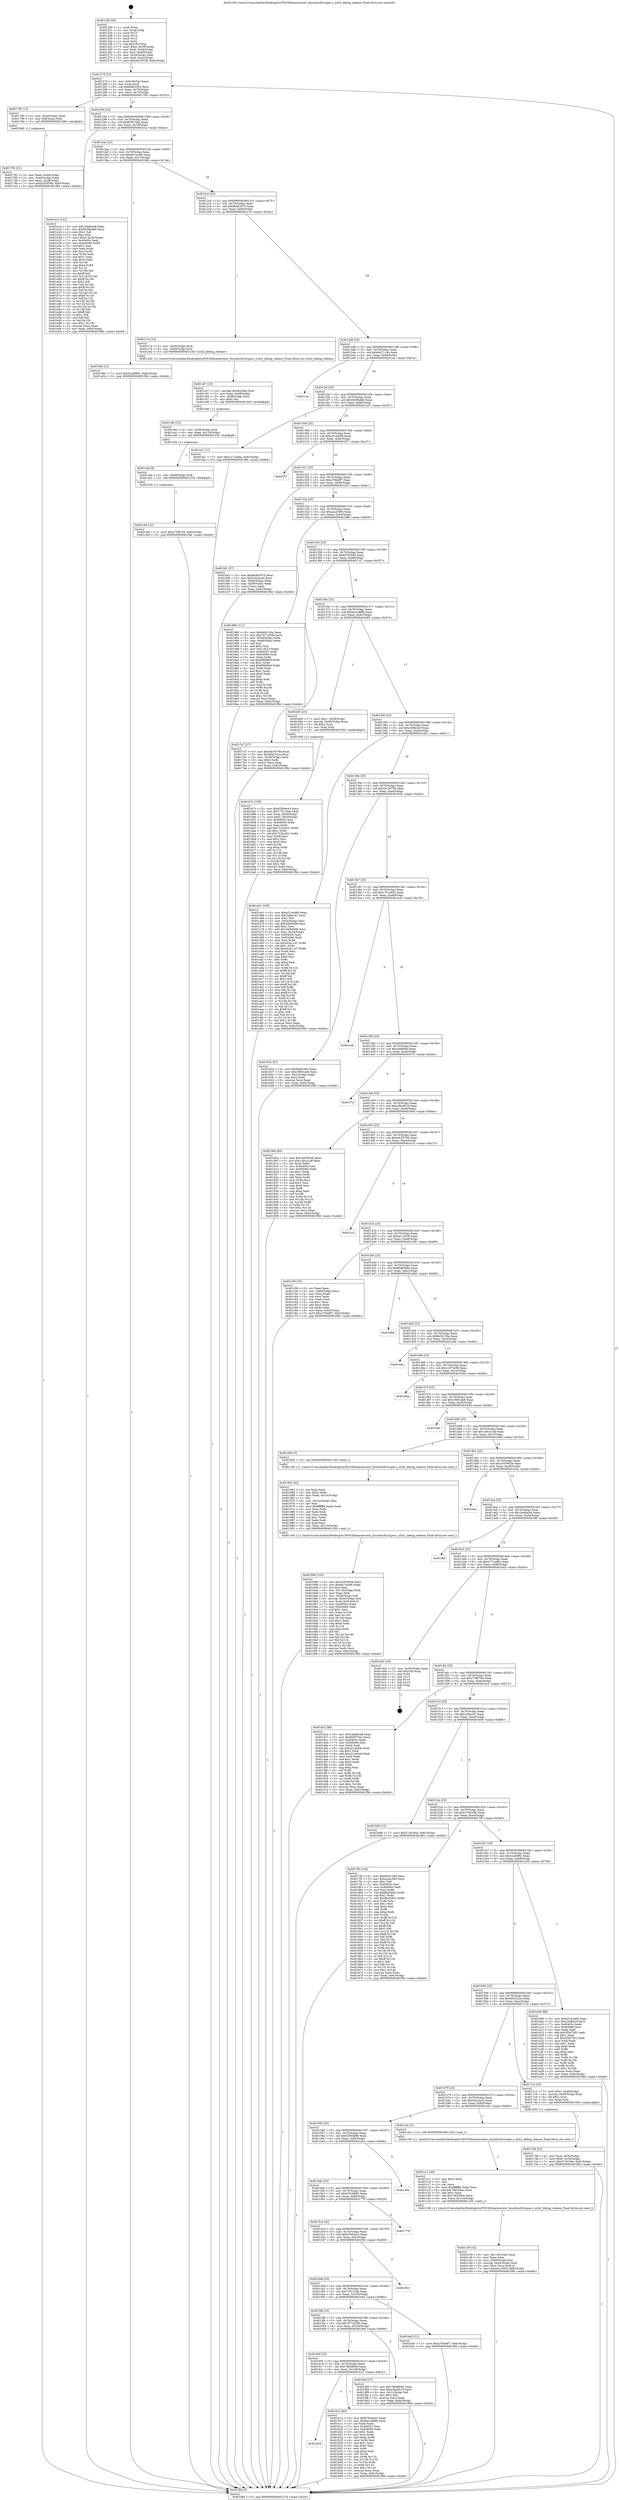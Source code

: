 digraph "0x401250" {
  label = "0x401250 (/mnt/c/Users/mathe/Desktop/tcc/POCII/binaries/extr_linuxfsocfs2super.c_ocfs2_debug_release_Final-ollvm.out::main(0))"
  labelloc = "t"
  node[shape=record]

  Entry [label="",width=0.3,height=0.3,shape=circle,fillcolor=black,style=filled]
  "0x40127d" [label="{
     0x40127d [23]\l
     | [instrs]\l
     &nbsp;&nbsp;0x40127d \<+3\>: mov -0x6c(%rbp),%eax\l
     &nbsp;&nbsp;0x401280 \<+2\>: mov %eax,%ecx\l
     &nbsp;&nbsp;0x401282 \<+6\>: sub $0x80e01f63,%ecx\l
     &nbsp;&nbsp;0x401288 \<+3\>: mov %eax,-0x70(%rbp)\l
     &nbsp;&nbsp;0x40128b \<+3\>: mov %ecx,-0x74(%rbp)\l
     &nbsp;&nbsp;0x40128e \<+6\>: je 0000000000401785 \<main+0x535\>\l
  }"]
  "0x401785" [label="{
     0x401785 [13]\l
     | [instrs]\l
     &nbsp;&nbsp;0x401785 \<+4\>: mov -0x40(%rbp),%rax\l
     &nbsp;&nbsp;0x401789 \<+4\>: mov 0x8(%rax),%rdi\l
     &nbsp;&nbsp;0x40178d \<+5\>: call 0000000000401060 \<atoi@plt\>\l
     | [calls]\l
     &nbsp;&nbsp;0x401060 \{1\} (unknown)\l
  }"]
  "0x401294" [label="{
     0x401294 [22]\l
     | [instrs]\l
     &nbsp;&nbsp;0x401294 \<+5\>: jmp 0000000000401299 \<main+0x49\>\l
     &nbsp;&nbsp;0x401299 \<+3\>: mov -0x70(%rbp),%eax\l
     &nbsp;&nbsp;0x40129c \<+5\>: sub $0x85f570a2,%eax\l
     &nbsp;&nbsp;0x4012a1 \<+3\>: mov %eax,-0x78(%rbp)\l
     &nbsp;&nbsp;0x4012a4 \<+6\>: je 0000000000401e1a \<main+0xbca\>\l
  }"]
  Exit [label="",width=0.3,height=0.3,shape=circle,fillcolor=black,style=filled,peripheries=2]
  "0x401e1a" [label="{
     0x401e1a [141]\l
     | [instrs]\l
     &nbsp;&nbsp;0x401e1a \<+5\>: mov $0x1bb0bcb8,%eax\l
     &nbsp;&nbsp;0x401e1f \<+5\>: mov $0x9438bddb,%ecx\l
     &nbsp;&nbsp;0x401e24 \<+2\>: mov $0x1,%dl\l
     &nbsp;&nbsp;0x401e26 \<+2\>: xor %esi,%esi\l
     &nbsp;&nbsp;0x401e28 \<+7\>: movl $0x0,-0x30(%rbp)\l
     &nbsp;&nbsp;0x401e2f \<+7\>: mov 0x40405c,%edi\l
     &nbsp;&nbsp;0x401e36 \<+8\>: mov 0x404060,%r8d\l
     &nbsp;&nbsp;0x401e3e \<+3\>: sub $0x1,%esi\l
     &nbsp;&nbsp;0x401e41 \<+3\>: mov %edi,%r9d\l
     &nbsp;&nbsp;0x401e44 \<+3\>: add %esi,%r9d\l
     &nbsp;&nbsp;0x401e47 \<+4\>: imul %r9d,%edi\l
     &nbsp;&nbsp;0x401e4b \<+3\>: and $0x1,%edi\l
     &nbsp;&nbsp;0x401e4e \<+3\>: cmp $0x0,%edi\l
     &nbsp;&nbsp;0x401e51 \<+4\>: sete %r10b\l
     &nbsp;&nbsp;0x401e55 \<+4\>: cmp $0xa,%r8d\l
     &nbsp;&nbsp;0x401e59 \<+4\>: setl %r11b\l
     &nbsp;&nbsp;0x401e5d \<+3\>: mov %r10b,%bl\l
     &nbsp;&nbsp;0x401e60 \<+3\>: xor $0xff,%bl\l
     &nbsp;&nbsp;0x401e63 \<+3\>: mov %r11b,%r14b\l
     &nbsp;&nbsp;0x401e66 \<+4\>: xor $0xff,%r14b\l
     &nbsp;&nbsp;0x401e6a \<+3\>: xor $0x1,%dl\l
     &nbsp;&nbsp;0x401e6d \<+3\>: mov %bl,%r15b\l
     &nbsp;&nbsp;0x401e70 \<+4\>: and $0xff,%r15b\l
     &nbsp;&nbsp;0x401e74 \<+3\>: and %dl,%r10b\l
     &nbsp;&nbsp;0x401e77 \<+3\>: mov %r14b,%r12b\l
     &nbsp;&nbsp;0x401e7a \<+4\>: and $0xff,%r12b\l
     &nbsp;&nbsp;0x401e7e \<+3\>: and %dl,%r11b\l
     &nbsp;&nbsp;0x401e81 \<+3\>: or %r10b,%r15b\l
     &nbsp;&nbsp;0x401e84 \<+3\>: or %r11b,%r12b\l
     &nbsp;&nbsp;0x401e87 \<+3\>: xor %r12b,%r15b\l
     &nbsp;&nbsp;0x401e8a \<+3\>: or %r14b,%bl\l
     &nbsp;&nbsp;0x401e8d \<+3\>: xor $0xff,%bl\l
     &nbsp;&nbsp;0x401e90 \<+3\>: or $0x1,%dl\l
     &nbsp;&nbsp;0x401e93 \<+2\>: and %dl,%bl\l
     &nbsp;&nbsp;0x401e95 \<+3\>: or %bl,%r15b\l
     &nbsp;&nbsp;0x401e98 \<+4\>: test $0x1,%r15b\l
     &nbsp;&nbsp;0x401e9c \<+3\>: cmovne %ecx,%eax\l
     &nbsp;&nbsp;0x401e9f \<+3\>: mov %eax,-0x6c(%rbp)\l
     &nbsp;&nbsp;0x401ea2 \<+5\>: jmp 0000000000401f9d \<main+0xd4d\>\l
  }"]
  "0x4012aa" [label="{
     0x4012aa [22]\l
     | [instrs]\l
     &nbsp;&nbsp;0x4012aa \<+5\>: jmp 00000000004012af \<main+0x5f\>\l
     &nbsp;&nbsp;0x4012af \<+3\>: mov -0x70(%rbp),%eax\l
     &nbsp;&nbsp;0x4012b2 \<+5\>: sub $0x8a7cec9b,%eax\l
     &nbsp;&nbsp;0x4012b7 \<+3\>: mov %eax,-0x7c(%rbp)\l
     &nbsp;&nbsp;0x4012ba \<+6\>: je 00000000004019fd \<main+0x7ad\>\l
  }"]
  "0x401cb6" [label="{
     0x401cb6 [12]\l
     | [instrs]\l
     &nbsp;&nbsp;0x401cb6 \<+7\>: movl $0x275f97b4,-0x6c(%rbp)\l
     &nbsp;&nbsp;0x401cbd \<+5\>: jmp 0000000000401f9d \<main+0xd4d\>\l
  }"]
  "0x4019fd" [label="{
     0x4019fd [12]\l
     | [instrs]\l
     &nbsp;&nbsp;0x4019fd \<+7\>: movl $0x41afd982,-0x6c(%rbp)\l
     &nbsp;&nbsp;0x401a04 \<+5\>: jmp 0000000000401f9d \<main+0xd4d\>\l
  }"]
  "0x4012c0" [label="{
     0x4012c0 [22]\l
     | [instrs]\l
     &nbsp;&nbsp;0x4012c0 \<+5\>: jmp 00000000004012c5 \<main+0x75\>\l
     &nbsp;&nbsp;0x4012c5 \<+3\>: mov -0x70(%rbp),%eax\l
     &nbsp;&nbsp;0x4012c8 \<+5\>: sub $0x8b463470,%eax\l
     &nbsp;&nbsp;0x4012cd \<+3\>: mov %eax,-0x80(%rbp)\l
     &nbsp;&nbsp;0x4012d0 \<+6\>: je 0000000000401c7a \<main+0xa2a\>\l
  }"]
  "0x401cad" [label="{
     0x401cad [9]\l
     | [instrs]\l
     &nbsp;&nbsp;0x401cad \<+4\>: mov -0x60(%rbp),%rdi\l
     &nbsp;&nbsp;0x401cb1 \<+5\>: call 0000000000401030 \<free@plt\>\l
     | [calls]\l
     &nbsp;&nbsp;0x401030 \{1\} (unknown)\l
  }"]
  "0x401c7a" [label="{
     0x401c7a [13]\l
     | [instrs]\l
     &nbsp;&nbsp;0x401c7a \<+4\>: mov -0x50(%rbp),%rdi\l
     &nbsp;&nbsp;0x401c7e \<+4\>: mov -0x60(%rbp),%rsi\l
     &nbsp;&nbsp;0x401c82 \<+5\>: call 0000000000401240 \<ocfs2_debug_release\>\l
     | [calls]\l
     &nbsp;&nbsp;0x401240 \{1\} (/mnt/c/Users/mathe/Desktop/tcc/POCII/binaries/extr_linuxfsocfs2super.c_ocfs2_debug_release_Final-ollvm.out::ocfs2_debug_release)\l
  }"]
  "0x4012d6" [label="{
     0x4012d6 [25]\l
     | [instrs]\l
     &nbsp;&nbsp;0x4012d6 \<+5\>: jmp 00000000004012db \<main+0x8b\>\l
     &nbsp;&nbsp;0x4012db \<+3\>: mov -0x70(%rbp),%eax\l
     &nbsp;&nbsp;0x4012de \<+5\>: sub $0x8cb711eb,%eax\l
     &nbsp;&nbsp;0x4012e3 \<+6\>: mov %eax,-0x84(%rbp)\l
     &nbsp;&nbsp;0x4012e9 \<+6\>: je 0000000000401cce \<main+0xa7e\>\l
  }"]
  "0x401c9e" [label="{
     0x401c9e [15]\l
     | [instrs]\l
     &nbsp;&nbsp;0x401c9e \<+4\>: mov -0x50(%rbp),%rdi\l
     &nbsp;&nbsp;0x401ca2 \<+6\>: mov %eax,-0x118(%rbp)\l
     &nbsp;&nbsp;0x401ca8 \<+5\>: call 0000000000401030 \<free@plt\>\l
     | [calls]\l
     &nbsp;&nbsp;0x401030 \{1\} (unknown)\l
  }"]
  "0x401cce" [label="{
     0x401cce\l
  }", style=dashed]
  "0x4012ef" [label="{
     0x4012ef [25]\l
     | [instrs]\l
     &nbsp;&nbsp;0x4012ef \<+5\>: jmp 00000000004012f4 \<main+0xa4\>\l
     &nbsp;&nbsp;0x4012f4 \<+3\>: mov -0x70(%rbp),%eax\l
     &nbsp;&nbsp;0x4012f7 \<+5\>: sub $0x9438bddb,%eax\l
     &nbsp;&nbsp;0x4012fc \<+6\>: mov %eax,-0x88(%rbp)\l
     &nbsp;&nbsp;0x401302 \<+6\>: je 0000000000401ea7 \<main+0xc57\>\l
  }"]
  "0x401c87" [label="{
     0x401c87 [23]\l
     | [instrs]\l
     &nbsp;&nbsp;0x401c87 \<+10\>: movabs $0x4020b6,%rdi\l
     &nbsp;&nbsp;0x401c91 \<+3\>: mov %eax,-0x68(%rbp)\l
     &nbsp;&nbsp;0x401c94 \<+3\>: mov -0x68(%rbp),%esi\l
     &nbsp;&nbsp;0x401c97 \<+2\>: mov $0x0,%al\l
     &nbsp;&nbsp;0x401c99 \<+5\>: call 0000000000401040 \<printf@plt\>\l
     | [calls]\l
     &nbsp;&nbsp;0x401040 \{1\} (unknown)\l
  }"]
  "0x401ea7" [label="{
     0x401ea7 [12]\l
     | [instrs]\l
     &nbsp;&nbsp;0x401ea7 \<+7\>: movl $0x2171ad9a,-0x6c(%rbp)\l
     &nbsp;&nbsp;0x401eae \<+5\>: jmp 0000000000401f9d \<main+0xd4d\>\l
  }"]
  "0x401308" [label="{
     0x401308 [25]\l
     | [instrs]\l
     &nbsp;&nbsp;0x401308 \<+5\>: jmp 000000000040130d \<main+0xbd\>\l
     &nbsp;&nbsp;0x40130d \<+3\>: mov -0x70(%rbp),%eax\l
     &nbsp;&nbsp;0x401310 \<+5\>: sub $0xa514cb68,%eax\l
     &nbsp;&nbsp;0x401315 \<+6\>: mov %eax,-0x8c(%rbp)\l
     &nbsp;&nbsp;0x40131b \<+6\>: je 0000000000401f37 \<main+0xce7\>\l
  }"]
  "0x401c39" [label="{
     0x401c39 [32]\l
     | [instrs]\l
     &nbsp;&nbsp;0x401c39 \<+6\>: mov -0x114(%rbp),%ecx\l
     &nbsp;&nbsp;0x401c3f \<+3\>: imul %eax,%ecx\l
     &nbsp;&nbsp;0x401c42 \<+4\>: mov -0x60(%rbp),%rsi\l
     &nbsp;&nbsp;0x401c46 \<+4\>: movslq -0x64(%rbp),%rdi\l
     &nbsp;&nbsp;0x401c4a \<+3\>: mov %ecx,(%rsi,%rdi,4)\l
     &nbsp;&nbsp;0x401c4d \<+7\>: movl $0xee1c593f,-0x6c(%rbp)\l
     &nbsp;&nbsp;0x401c54 \<+5\>: jmp 0000000000401f9d \<main+0xd4d\>\l
  }"]
  "0x401f37" [label="{
     0x401f37\l
  }", style=dashed]
  "0x401321" [label="{
     0x401321 [25]\l
     | [instrs]\l
     &nbsp;&nbsp;0x401321 \<+5\>: jmp 0000000000401326 \<main+0xd6\>\l
     &nbsp;&nbsp;0x401326 \<+3\>: mov -0x70(%rbp),%eax\l
     &nbsp;&nbsp;0x401329 \<+5\>: sub $0xa700e8f7,%eax\l
     &nbsp;&nbsp;0x40132e \<+6\>: mov %eax,-0x90(%rbp)\l
     &nbsp;&nbsp;0x401334 \<+6\>: je 0000000000401bf1 \<main+0x9a1\>\l
  }"]
  "0x401c11" [label="{
     0x401c11 [40]\l
     | [instrs]\l
     &nbsp;&nbsp;0x401c11 \<+5\>: mov $0x2,%ecx\l
     &nbsp;&nbsp;0x401c16 \<+1\>: cltd\l
     &nbsp;&nbsp;0x401c17 \<+2\>: idiv %ecx\l
     &nbsp;&nbsp;0x401c19 \<+6\>: imul $0xfffffffe,%edx,%ecx\l
     &nbsp;&nbsp;0x401c1f \<+6\>: add $0x7d6259ac,%ecx\l
     &nbsp;&nbsp;0x401c25 \<+3\>: add $0x1,%ecx\l
     &nbsp;&nbsp;0x401c28 \<+6\>: sub $0x7d6259ac,%ecx\l
     &nbsp;&nbsp;0x401c2e \<+6\>: mov %ecx,-0x114(%rbp)\l
     &nbsp;&nbsp;0x401c34 \<+5\>: call 0000000000401160 \<next_i\>\l
     | [calls]\l
     &nbsp;&nbsp;0x401160 \{1\} (/mnt/c/Users/mathe/Desktop/tcc/POCII/binaries/extr_linuxfsocfs2super.c_ocfs2_debug_release_Final-ollvm.out::next_i)\l
  }"]
  "0x401bf1" [label="{
     0x401bf1 [27]\l
     | [instrs]\l
     &nbsp;&nbsp;0x401bf1 \<+5\>: mov $0x8b463470,%eax\l
     &nbsp;&nbsp;0x401bf6 \<+5\>: mov $0x52e2acc0,%ecx\l
     &nbsp;&nbsp;0x401bfb \<+3\>: mov -0x64(%rbp),%edx\l
     &nbsp;&nbsp;0x401bfe \<+3\>: cmp -0x58(%rbp),%edx\l
     &nbsp;&nbsp;0x401c01 \<+3\>: cmovl %ecx,%eax\l
     &nbsp;&nbsp;0x401c04 \<+3\>: mov %eax,-0x6c(%rbp)\l
     &nbsp;&nbsp;0x401c07 \<+5\>: jmp 0000000000401f9d \<main+0xd4d\>\l
  }"]
  "0x40133a" [label="{
     0x40133a [25]\l
     | [instrs]\l
     &nbsp;&nbsp;0x40133a \<+5\>: jmp 000000000040133f \<main+0xef\>\l
     &nbsp;&nbsp;0x40133f \<+3\>: mov -0x70(%rbp),%eax\l
     &nbsp;&nbsp;0x401342 \<+5\>: sub $0xaca2c560,%eax\l
     &nbsp;&nbsp;0x401347 \<+6\>: mov %eax,-0x94(%rbp)\l
     &nbsp;&nbsp;0x40134d \<+6\>: je 0000000000401880 \<main+0x630\>\l
  }"]
  "0x401b7c" [label="{
     0x401b7c [105]\l
     | [instrs]\l
     &nbsp;&nbsp;0x401b7c \<+5\>: mov $0x6760ee43,%ecx\l
     &nbsp;&nbsp;0x401b81 \<+5\>: mov $0x77f115eb,%edx\l
     &nbsp;&nbsp;0x401b86 \<+4\>: mov %rax,-0x60(%rbp)\l
     &nbsp;&nbsp;0x401b8a \<+7\>: movl $0x0,-0x64(%rbp)\l
     &nbsp;&nbsp;0x401b91 \<+7\>: mov 0x40405c,%esi\l
     &nbsp;&nbsp;0x401b98 \<+8\>: mov 0x404060,%r8d\l
     &nbsp;&nbsp;0x401ba0 \<+3\>: mov %esi,%r9d\l
     &nbsp;&nbsp;0x401ba3 \<+7\>: add $0x722bcb31,%r9d\l
     &nbsp;&nbsp;0x401baa \<+4\>: sub $0x1,%r9d\l
     &nbsp;&nbsp;0x401bae \<+7\>: sub $0x722bcb31,%r9d\l
     &nbsp;&nbsp;0x401bb5 \<+4\>: imul %r9d,%esi\l
     &nbsp;&nbsp;0x401bb9 \<+3\>: and $0x1,%esi\l
     &nbsp;&nbsp;0x401bbc \<+3\>: cmp $0x0,%esi\l
     &nbsp;&nbsp;0x401bbf \<+4\>: sete %r10b\l
     &nbsp;&nbsp;0x401bc3 \<+4\>: cmp $0xa,%r8d\l
     &nbsp;&nbsp;0x401bc7 \<+4\>: setl %r11b\l
     &nbsp;&nbsp;0x401bcb \<+3\>: mov %r10b,%bl\l
     &nbsp;&nbsp;0x401bce \<+3\>: and %r11b,%bl\l
     &nbsp;&nbsp;0x401bd1 \<+3\>: xor %r11b,%r10b\l
     &nbsp;&nbsp;0x401bd4 \<+3\>: or %r10b,%bl\l
     &nbsp;&nbsp;0x401bd7 \<+3\>: test $0x1,%bl\l
     &nbsp;&nbsp;0x401bda \<+3\>: cmovne %edx,%ecx\l
     &nbsp;&nbsp;0x401bdd \<+3\>: mov %ecx,-0x6c(%rbp)\l
     &nbsp;&nbsp;0x401be0 \<+5\>: jmp 0000000000401f9d \<main+0xd4d\>\l
  }"]
  "0x401880" [label="{
     0x401880 [111]\l
     | [instrs]\l
     &nbsp;&nbsp;0x401880 \<+5\>: mov $0xfe04130a,%eax\l
     &nbsp;&nbsp;0x401885 \<+5\>: mov $0x7971d299,%ecx\l
     &nbsp;&nbsp;0x40188a \<+3\>: mov -0x54(%rbp),%edx\l
     &nbsp;&nbsp;0x40188d \<+3\>: cmp -0x48(%rbp),%edx\l
     &nbsp;&nbsp;0x401890 \<+4\>: setl %sil\l
     &nbsp;&nbsp;0x401894 \<+4\>: and $0x1,%sil\l
     &nbsp;&nbsp;0x401898 \<+4\>: mov %sil,-0x21(%rbp)\l
     &nbsp;&nbsp;0x40189c \<+7\>: mov 0x40405c,%edx\l
     &nbsp;&nbsp;0x4018a3 \<+7\>: mov 0x404060,%edi\l
     &nbsp;&nbsp;0x4018aa \<+3\>: mov %edx,%r8d\l
     &nbsp;&nbsp;0x4018ad \<+7\>: sub $0x69686fcf,%r8d\l
     &nbsp;&nbsp;0x4018b4 \<+4\>: sub $0x1,%r8d\l
     &nbsp;&nbsp;0x4018b8 \<+7\>: add $0x69686fcf,%r8d\l
     &nbsp;&nbsp;0x4018bf \<+4\>: imul %r8d,%edx\l
     &nbsp;&nbsp;0x4018c3 \<+3\>: and $0x1,%edx\l
     &nbsp;&nbsp;0x4018c6 \<+3\>: cmp $0x0,%edx\l
     &nbsp;&nbsp;0x4018c9 \<+4\>: sete %sil\l
     &nbsp;&nbsp;0x4018cd \<+3\>: cmp $0xa,%edi\l
     &nbsp;&nbsp;0x4018d0 \<+4\>: setl %r9b\l
     &nbsp;&nbsp;0x4018d4 \<+3\>: mov %sil,%r10b\l
     &nbsp;&nbsp;0x4018d7 \<+3\>: and %r9b,%r10b\l
     &nbsp;&nbsp;0x4018da \<+3\>: xor %r9b,%sil\l
     &nbsp;&nbsp;0x4018dd \<+3\>: or %sil,%r10b\l
     &nbsp;&nbsp;0x4018e0 \<+4\>: test $0x1,%r10b\l
     &nbsp;&nbsp;0x4018e4 \<+3\>: cmovne %ecx,%eax\l
     &nbsp;&nbsp;0x4018e7 \<+3\>: mov %eax,-0x6c(%rbp)\l
     &nbsp;&nbsp;0x4018ea \<+5\>: jmp 0000000000401f9d \<main+0xd4d\>\l
  }"]
  "0x401353" [label="{
     0x401353 [25]\l
     | [instrs]\l
     &nbsp;&nbsp;0x401353 \<+5\>: jmp 0000000000401358 \<main+0x108\>\l
     &nbsp;&nbsp;0x401358 \<+3\>: mov -0x70(%rbp),%eax\l
     &nbsp;&nbsp;0x40135b \<+5\>: sub $0xb355f346,%eax\l
     &nbsp;&nbsp;0x401360 \<+6\>: mov %eax,-0x98(%rbp)\l
     &nbsp;&nbsp;0x401366 \<+6\>: je 00000000004017a7 \<main+0x557\>\l
  }"]
  "0x401628" [label="{
     0x401628\l
  }", style=dashed]
  "0x4017a7" [label="{
     0x4017a7 [27]\l
     | [instrs]\l
     &nbsp;&nbsp;0x4017a7 \<+5\>: mov $0xedc5579d,%eax\l
     &nbsp;&nbsp;0x4017ac \<+5\>: mov $0x4f34322a,%ecx\l
     &nbsp;&nbsp;0x4017b1 \<+3\>: mov -0x28(%rbp),%edx\l
     &nbsp;&nbsp;0x4017b4 \<+3\>: cmp $0x0,%edx\l
     &nbsp;&nbsp;0x4017b7 \<+3\>: cmove %ecx,%eax\l
     &nbsp;&nbsp;0x4017ba \<+3\>: mov %eax,-0x6c(%rbp)\l
     &nbsp;&nbsp;0x4017bd \<+5\>: jmp 0000000000401f9d \<main+0xd4d\>\l
  }"]
  "0x40136c" [label="{
     0x40136c [25]\l
     | [instrs]\l
     &nbsp;&nbsp;0x40136c \<+5\>: jmp 0000000000401371 \<main+0x121\>\l
     &nbsp;&nbsp;0x401371 \<+3\>: mov -0x70(%rbp),%eax\l
     &nbsp;&nbsp;0x401374 \<+5\>: sub $0xba2cd88b,%eax\l
     &nbsp;&nbsp;0x401379 \<+6\>: mov %eax,-0x9c(%rbp)\l
     &nbsp;&nbsp;0x40137f \<+6\>: je 0000000000401b65 \<main+0x915\>\l
  }"]
  "0x401b12" [label="{
     0x401b12 [83]\l
     | [instrs]\l
     &nbsp;&nbsp;0x401b12 \<+5\>: mov $0x6760ee43,%eax\l
     &nbsp;&nbsp;0x401b17 \<+5\>: mov $0xba2cd88b,%ecx\l
     &nbsp;&nbsp;0x401b1c \<+2\>: xor %edx,%edx\l
     &nbsp;&nbsp;0x401b1e \<+7\>: mov 0x40405c,%esi\l
     &nbsp;&nbsp;0x401b25 \<+7\>: mov 0x404060,%edi\l
     &nbsp;&nbsp;0x401b2c \<+3\>: sub $0x1,%edx\l
     &nbsp;&nbsp;0x401b2f \<+3\>: mov %esi,%r8d\l
     &nbsp;&nbsp;0x401b32 \<+3\>: add %edx,%r8d\l
     &nbsp;&nbsp;0x401b35 \<+4\>: imul %r8d,%esi\l
     &nbsp;&nbsp;0x401b39 \<+3\>: and $0x1,%esi\l
     &nbsp;&nbsp;0x401b3c \<+3\>: cmp $0x0,%esi\l
     &nbsp;&nbsp;0x401b3f \<+4\>: sete %r9b\l
     &nbsp;&nbsp;0x401b43 \<+3\>: cmp $0xa,%edi\l
     &nbsp;&nbsp;0x401b46 \<+4\>: setl %r10b\l
     &nbsp;&nbsp;0x401b4a \<+3\>: mov %r9b,%r11b\l
     &nbsp;&nbsp;0x401b4d \<+3\>: and %r10b,%r11b\l
     &nbsp;&nbsp;0x401b50 \<+3\>: xor %r10b,%r9b\l
     &nbsp;&nbsp;0x401b53 \<+3\>: or %r9b,%r11b\l
     &nbsp;&nbsp;0x401b56 \<+4\>: test $0x1,%r11b\l
     &nbsp;&nbsp;0x401b5a \<+3\>: cmovne %ecx,%eax\l
     &nbsp;&nbsp;0x401b5d \<+3\>: mov %eax,-0x6c(%rbp)\l
     &nbsp;&nbsp;0x401b60 \<+5\>: jmp 0000000000401f9d \<main+0xd4d\>\l
  }"]
  "0x401b65" [label="{
     0x401b65 [23]\l
     | [instrs]\l
     &nbsp;&nbsp;0x401b65 \<+7\>: movl $0x1,-0x58(%rbp)\l
     &nbsp;&nbsp;0x401b6c \<+4\>: movslq -0x58(%rbp),%rax\l
     &nbsp;&nbsp;0x401b70 \<+4\>: shl $0x2,%rax\l
     &nbsp;&nbsp;0x401b74 \<+3\>: mov %rax,%rdi\l
     &nbsp;&nbsp;0x401b77 \<+5\>: call 0000000000401050 \<malloc@plt\>\l
     | [calls]\l
     &nbsp;&nbsp;0x401050 \{1\} (unknown)\l
  }"]
  "0x401385" [label="{
     0x401385 [25]\l
     | [instrs]\l
     &nbsp;&nbsp;0x401385 \<+5\>: jmp 000000000040138a \<main+0x13a\>\l
     &nbsp;&nbsp;0x40138a \<+3\>: mov -0x70(%rbp),%eax\l
     &nbsp;&nbsp;0x40138d \<+5\>: sub $0xc308e41f,%eax\l
     &nbsp;&nbsp;0x401392 \<+6\>: mov %eax,-0xa0(%rbp)\l
     &nbsp;&nbsp;0x401398 \<+6\>: je 0000000000401a61 \<main+0x811\>\l
  }"]
  "0x401996" [label="{
     0x401996 [103]\l
     | [instrs]\l
     &nbsp;&nbsp;0x401996 \<+5\>: mov $0x1b55902b,%ecx\l
     &nbsp;&nbsp;0x40199b \<+5\>: mov $0x8a7cec9b,%edx\l
     &nbsp;&nbsp;0x4019a0 \<+2\>: xor %esi,%esi\l
     &nbsp;&nbsp;0x4019a2 \<+6\>: mov -0x110(%rbp),%edi\l
     &nbsp;&nbsp;0x4019a8 \<+3\>: imul %eax,%edi\l
     &nbsp;&nbsp;0x4019ab \<+4\>: mov -0x50(%rbp),%r8\l
     &nbsp;&nbsp;0x4019af \<+4\>: movslq -0x54(%rbp),%r9\l
     &nbsp;&nbsp;0x4019b3 \<+4\>: mov %edi,(%r8,%r9,4)\l
     &nbsp;&nbsp;0x4019b7 \<+7\>: mov 0x40405c,%eax\l
     &nbsp;&nbsp;0x4019be \<+7\>: mov 0x404060,%edi\l
     &nbsp;&nbsp;0x4019c5 \<+3\>: sub $0x1,%esi\l
     &nbsp;&nbsp;0x4019c8 \<+3\>: mov %eax,%r10d\l
     &nbsp;&nbsp;0x4019cb \<+3\>: add %esi,%r10d\l
     &nbsp;&nbsp;0x4019ce \<+4\>: imul %r10d,%eax\l
     &nbsp;&nbsp;0x4019d2 \<+3\>: and $0x1,%eax\l
     &nbsp;&nbsp;0x4019d5 \<+3\>: cmp $0x0,%eax\l
     &nbsp;&nbsp;0x4019d8 \<+4\>: sete %r11b\l
     &nbsp;&nbsp;0x4019dc \<+3\>: cmp $0xa,%edi\l
     &nbsp;&nbsp;0x4019df \<+3\>: setl %bl\l
     &nbsp;&nbsp;0x4019e2 \<+3\>: mov %r11b,%r14b\l
     &nbsp;&nbsp;0x4019e5 \<+3\>: and %bl,%r14b\l
     &nbsp;&nbsp;0x4019e8 \<+3\>: xor %bl,%r11b\l
     &nbsp;&nbsp;0x4019eb \<+3\>: or %r11b,%r14b\l
     &nbsp;&nbsp;0x4019ee \<+4\>: test $0x1,%r14b\l
     &nbsp;&nbsp;0x4019f2 \<+3\>: cmovne %edx,%ecx\l
     &nbsp;&nbsp;0x4019f5 \<+3\>: mov %ecx,-0x6c(%rbp)\l
     &nbsp;&nbsp;0x4019f8 \<+5\>: jmp 0000000000401f9d \<main+0xd4d\>\l
  }"]
  "0x401a61" [label="{
     0x401a61 [165]\l
     | [instrs]\l
     &nbsp;&nbsp;0x401a61 \<+5\>: mov $0xa514cb68,%eax\l
     &nbsp;&nbsp;0x401a66 \<+5\>: mov $0x2afbccd1,%ecx\l
     &nbsp;&nbsp;0x401a6b \<+2\>: mov $0x1,%dl\l
     &nbsp;&nbsp;0x401a6d \<+3\>: mov -0x54(%rbp),%esi\l
     &nbsp;&nbsp;0x401a70 \<+6\>: sub $0x3dd6948e,%esi\l
     &nbsp;&nbsp;0x401a76 \<+3\>: add $0x1,%esi\l
     &nbsp;&nbsp;0x401a79 \<+6\>: add $0x3dd6948e,%esi\l
     &nbsp;&nbsp;0x401a7f \<+3\>: mov %esi,-0x54(%rbp)\l
     &nbsp;&nbsp;0x401a82 \<+7\>: mov 0x40405c,%esi\l
     &nbsp;&nbsp;0x401a89 \<+7\>: mov 0x404060,%edi\l
     &nbsp;&nbsp;0x401a90 \<+3\>: mov %esi,%r8d\l
     &nbsp;&nbsp;0x401a93 \<+7\>: sub $0xc62a11d7,%r8d\l
     &nbsp;&nbsp;0x401a9a \<+4\>: sub $0x1,%r8d\l
     &nbsp;&nbsp;0x401a9e \<+7\>: add $0xc62a11d7,%r8d\l
     &nbsp;&nbsp;0x401aa5 \<+4\>: imul %r8d,%esi\l
     &nbsp;&nbsp;0x401aa9 \<+3\>: and $0x1,%esi\l
     &nbsp;&nbsp;0x401aac \<+3\>: cmp $0x0,%esi\l
     &nbsp;&nbsp;0x401aaf \<+4\>: sete %r9b\l
     &nbsp;&nbsp;0x401ab3 \<+3\>: cmp $0xa,%edi\l
     &nbsp;&nbsp;0x401ab6 \<+4\>: setl %r10b\l
     &nbsp;&nbsp;0x401aba \<+3\>: mov %r9b,%r11b\l
     &nbsp;&nbsp;0x401abd \<+4\>: xor $0xff,%r11b\l
     &nbsp;&nbsp;0x401ac1 \<+3\>: mov %r10b,%bl\l
     &nbsp;&nbsp;0x401ac4 \<+3\>: xor $0xff,%bl\l
     &nbsp;&nbsp;0x401ac7 \<+3\>: xor $0x1,%dl\l
     &nbsp;&nbsp;0x401aca \<+3\>: mov %r11b,%r14b\l
     &nbsp;&nbsp;0x401acd \<+4\>: and $0xff,%r14b\l
     &nbsp;&nbsp;0x401ad1 \<+3\>: and %dl,%r9b\l
     &nbsp;&nbsp;0x401ad4 \<+3\>: mov %bl,%r15b\l
     &nbsp;&nbsp;0x401ad7 \<+4\>: and $0xff,%r15b\l
     &nbsp;&nbsp;0x401adb \<+3\>: and %dl,%r10b\l
     &nbsp;&nbsp;0x401ade \<+3\>: or %r9b,%r14b\l
     &nbsp;&nbsp;0x401ae1 \<+3\>: or %r10b,%r15b\l
     &nbsp;&nbsp;0x401ae4 \<+3\>: xor %r15b,%r14b\l
     &nbsp;&nbsp;0x401ae7 \<+3\>: or %bl,%r11b\l
     &nbsp;&nbsp;0x401aea \<+4\>: xor $0xff,%r11b\l
     &nbsp;&nbsp;0x401aee \<+3\>: or $0x1,%dl\l
     &nbsp;&nbsp;0x401af1 \<+3\>: and %dl,%r11b\l
     &nbsp;&nbsp;0x401af4 \<+3\>: or %r11b,%r14b\l
     &nbsp;&nbsp;0x401af7 \<+4\>: test $0x1,%r14b\l
     &nbsp;&nbsp;0x401afb \<+3\>: cmovne %ecx,%eax\l
     &nbsp;&nbsp;0x401afe \<+3\>: mov %eax,-0x6c(%rbp)\l
     &nbsp;&nbsp;0x401b01 \<+5\>: jmp 0000000000401f9d \<main+0xd4d\>\l
  }"]
  "0x40139e" [label="{
     0x40139e [25]\l
     | [instrs]\l
     &nbsp;&nbsp;0x40139e \<+5\>: jmp 00000000004013a3 \<main+0x153\>\l
     &nbsp;&nbsp;0x4013a3 \<+3\>: mov -0x70(%rbp),%eax\l
     &nbsp;&nbsp;0x4013a6 \<+5\>: sub $0xc6c39758,%eax\l
     &nbsp;&nbsp;0x4013ab \<+6\>: mov %eax,-0xa4(%rbp)\l
     &nbsp;&nbsp;0x4013b1 \<+6\>: je 0000000000401632 \<main+0x3e2\>\l
  }"]
  "0x401962" [label="{
     0x401962 [52]\l
     | [instrs]\l
     &nbsp;&nbsp;0x401962 \<+2\>: xor %ecx,%ecx\l
     &nbsp;&nbsp;0x401964 \<+5\>: mov $0x2,%edx\l
     &nbsp;&nbsp;0x401969 \<+6\>: mov %edx,-0x10c(%rbp)\l
     &nbsp;&nbsp;0x40196f \<+1\>: cltd\l
     &nbsp;&nbsp;0x401970 \<+6\>: mov -0x10c(%rbp),%esi\l
     &nbsp;&nbsp;0x401976 \<+2\>: idiv %esi\l
     &nbsp;&nbsp;0x401978 \<+6\>: imul $0xfffffffe,%edx,%edx\l
     &nbsp;&nbsp;0x40197e \<+2\>: mov %ecx,%edi\l
     &nbsp;&nbsp;0x401980 \<+2\>: sub %edx,%edi\l
     &nbsp;&nbsp;0x401982 \<+2\>: mov %ecx,%edx\l
     &nbsp;&nbsp;0x401984 \<+3\>: sub $0x1,%edx\l
     &nbsp;&nbsp;0x401987 \<+2\>: add %edx,%edi\l
     &nbsp;&nbsp;0x401989 \<+2\>: sub %edi,%ecx\l
     &nbsp;&nbsp;0x40198b \<+6\>: mov %ecx,-0x110(%rbp)\l
     &nbsp;&nbsp;0x401991 \<+5\>: call 0000000000401160 \<next_i\>\l
     | [calls]\l
     &nbsp;&nbsp;0x401160 \{1\} (/mnt/c/Users/mathe/Desktop/tcc/POCII/binaries/extr_linuxfsocfs2super.c_ocfs2_debug_release_Final-ollvm.out::next_i)\l
  }"]
  "0x401632" [label="{
     0x401632 [27]\l
     | [instrs]\l
     &nbsp;&nbsp;0x401632 \<+5\>: mov $0x80e01f63,%eax\l
     &nbsp;&nbsp;0x401637 \<+5\>: mov $0x19801ab6,%ecx\l
     &nbsp;&nbsp;0x40163c \<+3\>: mov -0x2c(%rbp),%edx\l
     &nbsp;&nbsp;0x40163f \<+3\>: cmp $0x2,%edx\l
     &nbsp;&nbsp;0x401642 \<+3\>: cmovne %ecx,%eax\l
     &nbsp;&nbsp;0x401645 \<+3\>: mov %eax,-0x6c(%rbp)\l
     &nbsp;&nbsp;0x401648 \<+5\>: jmp 0000000000401f9d \<main+0xd4d\>\l
  }"]
  "0x4013b7" [label="{
     0x4013b7 [25]\l
     | [instrs]\l
     &nbsp;&nbsp;0x4013b7 \<+5\>: jmp 00000000004013bc \<main+0x16c\>\l
     &nbsp;&nbsp;0x4013bc \<+3\>: mov -0x70(%rbp),%eax\l
     &nbsp;&nbsp;0x4013bf \<+5\>: sub $0xc791ed54,%eax\l
     &nbsp;&nbsp;0x4013c4 \<+6\>: mov %eax,-0xa8(%rbp)\l
     &nbsp;&nbsp;0x4013ca \<+6\>: je 0000000000401ec6 \<main+0xc76\>\l
  }"]
  "0x401f9d" [label="{
     0x401f9d [5]\l
     | [instrs]\l
     &nbsp;&nbsp;0x401f9d \<+5\>: jmp 000000000040127d \<main+0x2d\>\l
  }"]
  "0x401250" [label="{
     0x401250 [45]\l
     | [instrs]\l
     &nbsp;&nbsp;0x401250 \<+1\>: push %rbp\l
     &nbsp;&nbsp;0x401251 \<+3\>: mov %rsp,%rbp\l
     &nbsp;&nbsp;0x401254 \<+2\>: push %r15\l
     &nbsp;&nbsp;0x401256 \<+2\>: push %r14\l
     &nbsp;&nbsp;0x401258 \<+2\>: push %r12\l
     &nbsp;&nbsp;0x40125a \<+1\>: push %rbx\l
     &nbsp;&nbsp;0x40125b \<+7\>: sub $0x100,%rsp\l
     &nbsp;&nbsp;0x401262 \<+7\>: movl $0x0,-0x30(%rbp)\l
     &nbsp;&nbsp;0x401269 \<+3\>: mov %edi,-0x34(%rbp)\l
     &nbsp;&nbsp;0x40126c \<+4\>: mov %rsi,-0x40(%rbp)\l
     &nbsp;&nbsp;0x401270 \<+3\>: mov -0x34(%rbp),%edi\l
     &nbsp;&nbsp;0x401273 \<+3\>: mov %edi,-0x2c(%rbp)\l
     &nbsp;&nbsp;0x401276 \<+7\>: movl $0xc6c39758,-0x6c(%rbp)\l
  }"]
  "0x401792" [label="{
     0x401792 [21]\l
     | [instrs]\l
     &nbsp;&nbsp;0x401792 \<+3\>: mov %eax,-0x44(%rbp)\l
     &nbsp;&nbsp;0x401795 \<+3\>: mov -0x44(%rbp),%eax\l
     &nbsp;&nbsp;0x401798 \<+3\>: mov %eax,-0x28(%rbp)\l
     &nbsp;&nbsp;0x40179b \<+7\>: movl $0xb355f346,-0x6c(%rbp)\l
     &nbsp;&nbsp;0x4017a2 \<+5\>: jmp 0000000000401f9d \<main+0xd4d\>\l
  }"]
  "0x40160f" [label="{
     0x40160f [25]\l
     | [instrs]\l
     &nbsp;&nbsp;0x40160f \<+5\>: jmp 0000000000401614 \<main+0x3c4\>\l
     &nbsp;&nbsp;0x401614 \<+3\>: mov -0x70(%rbp),%eax\l
     &nbsp;&nbsp;0x401617 \<+5\>: sub $0x7d948936,%eax\l
     &nbsp;&nbsp;0x40161c \<+6\>: mov %eax,-0x108(%rbp)\l
     &nbsp;&nbsp;0x401622 \<+6\>: je 0000000000401b12 \<main+0x8c2\>\l
  }"]
  "0x401ec6" [label="{
     0x401ec6\l
  }", style=dashed]
  "0x4013d0" [label="{
     0x4013d0 [25]\l
     | [instrs]\l
     &nbsp;&nbsp;0x4013d0 \<+5\>: jmp 00000000004013d5 \<main+0x185\>\l
     &nbsp;&nbsp;0x4013d5 \<+3\>: mov -0x70(%rbp),%eax\l
     &nbsp;&nbsp;0x4013d8 \<+5\>: sub $0xcfafd84b,%eax\l
     &nbsp;&nbsp;0x4013dd \<+6\>: mov %eax,-0xac(%rbp)\l
     &nbsp;&nbsp;0x4013e3 \<+6\>: je 0000000000401f7e \<main+0xd2e\>\l
  }"]
  "0x4018ef" [label="{
     0x4018ef [27]\l
     | [instrs]\l
     &nbsp;&nbsp;0x4018ef \<+5\>: mov $0x7d948936,%eax\l
     &nbsp;&nbsp;0x4018f4 \<+5\>: mov $0xe3bc6519,%ecx\l
     &nbsp;&nbsp;0x4018f9 \<+3\>: mov -0x21(%rbp),%dl\l
     &nbsp;&nbsp;0x4018fc \<+3\>: test $0x1,%dl\l
     &nbsp;&nbsp;0x4018ff \<+3\>: cmovne %ecx,%eax\l
     &nbsp;&nbsp;0x401902 \<+3\>: mov %eax,-0x6c(%rbp)\l
     &nbsp;&nbsp;0x401905 \<+5\>: jmp 0000000000401f9d \<main+0xd4d\>\l
  }"]
  "0x401f7e" [label="{
     0x401f7e\l
  }", style=dashed]
  "0x4013e9" [label="{
     0x4013e9 [25]\l
     | [instrs]\l
     &nbsp;&nbsp;0x4013e9 \<+5\>: jmp 00000000004013ee \<main+0x19e\>\l
     &nbsp;&nbsp;0x4013ee \<+3\>: mov -0x70(%rbp),%eax\l
     &nbsp;&nbsp;0x4013f1 \<+5\>: sub $0xe3bc6519,%eax\l
     &nbsp;&nbsp;0x4013f6 \<+6\>: mov %eax,-0xb0(%rbp)\l
     &nbsp;&nbsp;0x4013fc \<+6\>: je 000000000040190a \<main+0x6ba\>\l
  }"]
  "0x4015f6" [label="{
     0x4015f6 [25]\l
     | [instrs]\l
     &nbsp;&nbsp;0x4015f6 \<+5\>: jmp 00000000004015fb \<main+0x3ab\>\l
     &nbsp;&nbsp;0x4015fb \<+3\>: mov -0x70(%rbp),%eax\l
     &nbsp;&nbsp;0x4015fe \<+5\>: sub $0x7971d299,%eax\l
     &nbsp;&nbsp;0x401603 \<+6\>: mov %eax,-0x104(%rbp)\l
     &nbsp;&nbsp;0x401609 \<+6\>: je 00000000004018ef \<main+0x69f\>\l
  }"]
  "0x40190a" [label="{
     0x40190a [83]\l
     | [instrs]\l
     &nbsp;&nbsp;0x40190a \<+5\>: mov $0x1b55902b,%eax\l
     &nbsp;&nbsp;0x40190f \<+5\>: mov $0x1a91a1a9,%ecx\l
     &nbsp;&nbsp;0x401914 \<+2\>: xor %edx,%edx\l
     &nbsp;&nbsp;0x401916 \<+7\>: mov 0x40405c,%esi\l
     &nbsp;&nbsp;0x40191d \<+7\>: mov 0x404060,%edi\l
     &nbsp;&nbsp;0x401924 \<+3\>: sub $0x1,%edx\l
     &nbsp;&nbsp;0x401927 \<+3\>: mov %esi,%r8d\l
     &nbsp;&nbsp;0x40192a \<+3\>: add %edx,%r8d\l
     &nbsp;&nbsp;0x40192d \<+4\>: imul %r8d,%esi\l
     &nbsp;&nbsp;0x401931 \<+3\>: and $0x1,%esi\l
     &nbsp;&nbsp;0x401934 \<+3\>: cmp $0x0,%esi\l
     &nbsp;&nbsp;0x401937 \<+4\>: sete %r9b\l
     &nbsp;&nbsp;0x40193b \<+3\>: cmp $0xa,%edi\l
     &nbsp;&nbsp;0x40193e \<+4\>: setl %r10b\l
     &nbsp;&nbsp;0x401942 \<+3\>: mov %r9b,%r11b\l
     &nbsp;&nbsp;0x401945 \<+3\>: and %r10b,%r11b\l
     &nbsp;&nbsp;0x401948 \<+3\>: xor %r10b,%r9b\l
     &nbsp;&nbsp;0x40194b \<+3\>: or %r9b,%r11b\l
     &nbsp;&nbsp;0x40194e \<+4\>: test $0x1,%r11b\l
     &nbsp;&nbsp;0x401952 \<+3\>: cmovne %ecx,%eax\l
     &nbsp;&nbsp;0x401955 \<+3\>: mov %eax,-0x6c(%rbp)\l
     &nbsp;&nbsp;0x401958 \<+5\>: jmp 0000000000401f9d \<main+0xd4d\>\l
  }"]
  "0x401402" [label="{
     0x401402 [25]\l
     | [instrs]\l
     &nbsp;&nbsp;0x401402 \<+5\>: jmp 0000000000401407 \<main+0x1b7\>\l
     &nbsp;&nbsp;0x401407 \<+3\>: mov -0x70(%rbp),%eax\l
     &nbsp;&nbsp;0x40140a \<+5\>: sub $0xedc5579d,%eax\l
     &nbsp;&nbsp;0x40140f \<+6\>: mov %eax,-0xb4(%rbp)\l
     &nbsp;&nbsp;0x401415 \<+6\>: je 0000000000401cc2 \<main+0xa72\>\l
  }"]
  "0x401be5" [label="{
     0x401be5 [12]\l
     | [instrs]\l
     &nbsp;&nbsp;0x401be5 \<+7\>: movl $0xa700e8f7,-0x6c(%rbp)\l
     &nbsp;&nbsp;0x401bec \<+5\>: jmp 0000000000401f9d \<main+0xd4d\>\l
  }"]
  "0x401cc2" [label="{
     0x401cc2\l
  }", style=dashed]
  "0x40141b" [label="{
     0x40141b [25]\l
     | [instrs]\l
     &nbsp;&nbsp;0x40141b \<+5\>: jmp 0000000000401420 \<main+0x1d0\>\l
     &nbsp;&nbsp;0x401420 \<+3\>: mov -0x70(%rbp),%eax\l
     &nbsp;&nbsp;0x401423 \<+5\>: sub $0xee1c593f,%eax\l
     &nbsp;&nbsp;0x401428 \<+6\>: mov %eax,-0xb8(%rbp)\l
     &nbsp;&nbsp;0x40142e \<+6\>: je 0000000000401c59 \<main+0xa09\>\l
  }"]
  "0x4015dd" [label="{
     0x4015dd [25]\l
     | [instrs]\l
     &nbsp;&nbsp;0x4015dd \<+5\>: jmp 00000000004015e2 \<main+0x392\>\l
     &nbsp;&nbsp;0x4015e2 \<+3\>: mov -0x70(%rbp),%eax\l
     &nbsp;&nbsp;0x4015e5 \<+5\>: sub $0x77f115eb,%eax\l
     &nbsp;&nbsp;0x4015ea \<+6\>: mov %eax,-0x100(%rbp)\l
     &nbsp;&nbsp;0x4015f0 \<+6\>: je 0000000000401be5 \<main+0x995\>\l
  }"]
  "0x401c59" [label="{
     0x401c59 [33]\l
     | [instrs]\l
     &nbsp;&nbsp;0x401c59 \<+2\>: xor %eax,%eax\l
     &nbsp;&nbsp;0x401c5b \<+3\>: mov -0x64(%rbp),%ecx\l
     &nbsp;&nbsp;0x401c5e \<+2\>: mov %eax,%edx\l
     &nbsp;&nbsp;0x401c60 \<+2\>: sub %ecx,%edx\l
     &nbsp;&nbsp;0x401c62 \<+2\>: mov %eax,%ecx\l
     &nbsp;&nbsp;0x401c64 \<+3\>: sub $0x1,%ecx\l
     &nbsp;&nbsp;0x401c67 \<+2\>: add %ecx,%edx\l
     &nbsp;&nbsp;0x401c69 \<+2\>: sub %edx,%eax\l
     &nbsp;&nbsp;0x401c6b \<+3\>: mov %eax,-0x64(%rbp)\l
     &nbsp;&nbsp;0x401c6e \<+7\>: movl $0xa700e8f7,-0x6c(%rbp)\l
     &nbsp;&nbsp;0x401c75 \<+5\>: jmp 0000000000401f9d \<main+0xd4d\>\l
  }"]
  "0x401434" [label="{
     0x401434 [25]\l
     | [instrs]\l
     &nbsp;&nbsp;0x401434 \<+5\>: jmp 0000000000401439 \<main+0x1e9\>\l
     &nbsp;&nbsp;0x401439 \<+3\>: mov -0x70(%rbp),%eax\l
     &nbsp;&nbsp;0x40143c \<+5\>: sub $0xf6d6066e,%eax\l
     &nbsp;&nbsp;0x401441 \<+6\>: mov %eax,-0xbc(%rbp)\l
     &nbsp;&nbsp;0x401447 \<+6\>: je 0000000000401db6 \<main+0xb66\>\l
  }"]
  "0x401f50" [label="{
     0x401f50\l
  }", style=dashed]
  "0x401db6" [label="{
     0x401db6\l
  }", style=dashed]
  "0x40144d" [label="{
     0x40144d [25]\l
     | [instrs]\l
     &nbsp;&nbsp;0x40144d \<+5\>: jmp 0000000000401452 \<main+0x202\>\l
     &nbsp;&nbsp;0x401452 \<+3\>: mov -0x70(%rbp),%eax\l
     &nbsp;&nbsp;0x401455 \<+5\>: sub $0xfe04130a,%eax\l
     &nbsp;&nbsp;0x40145a \<+6\>: mov %eax,-0xc0(%rbp)\l
     &nbsp;&nbsp;0x401460 \<+6\>: je 0000000000401ede \<main+0xc8e\>\l
  }"]
  "0x4015c4" [label="{
     0x4015c4 [25]\l
     | [instrs]\l
     &nbsp;&nbsp;0x4015c4 \<+5\>: jmp 00000000004015c9 \<main+0x379\>\l
     &nbsp;&nbsp;0x4015c9 \<+3\>: mov -0x70(%rbp),%eax\l
     &nbsp;&nbsp;0x4015cc \<+5\>: sub $0x6760ee43,%eax\l
     &nbsp;&nbsp;0x4015d1 \<+6\>: mov %eax,-0xfc(%rbp)\l
     &nbsp;&nbsp;0x4015d7 \<+6\>: je 0000000000401f50 \<main+0xd00\>\l
  }"]
  "0x401ede" [label="{
     0x401ede\l
  }", style=dashed]
  "0x401466" [label="{
     0x401466 [25]\l
     | [instrs]\l
     &nbsp;&nbsp;0x401466 \<+5\>: jmp 000000000040146b \<main+0x21b\>\l
     &nbsp;&nbsp;0x40146b \<+3\>: mov -0x70(%rbp),%eax\l
     &nbsp;&nbsp;0x40146e \<+5\>: sub $0x12f75e58,%eax\l
     &nbsp;&nbsp;0x401473 \<+6\>: mov %eax,-0xc4(%rbp)\l
     &nbsp;&nbsp;0x401479 \<+6\>: je 00000000004016dd \<main+0x48d\>\l
  }"]
  "0x401779" [label="{
     0x401779\l
  }", style=dashed]
  "0x4016dd" [label="{
     0x4016dd\l
  }", style=dashed]
  "0x40147f" [label="{
     0x40147f [25]\l
     | [instrs]\l
     &nbsp;&nbsp;0x40147f \<+5\>: jmp 0000000000401484 \<main+0x234\>\l
     &nbsp;&nbsp;0x401484 \<+3\>: mov -0x70(%rbp),%eax\l
     &nbsp;&nbsp;0x401487 \<+5\>: sub $0x19801ab6,%eax\l
     &nbsp;&nbsp;0x40148c \<+6\>: mov %eax,-0xc8(%rbp)\l
     &nbsp;&nbsp;0x401492 \<+6\>: je 000000000040164d \<main+0x3fd\>\l
  }"]
  "0x4015ab" [label="{
     0x4015ab [25]\l
     | [instrs]\l
     &nbsp;&nbsp;0x4015ab \<+5\>: jmp 00000000004015b0 \<main+0x360\>\l
     &nbsp;&nbsp;0x4015b0 \<+3\>: mov -0x70(%rbp),%eax\l
     &nbsp;&nbsp;0x4015b3 \<+5\>: sub $0x670c8082,%eax\l
     &nbsp;&nbsp;0x4015b8 \<+6\>: mov %eax,-0xf8(%rbp)\l
     &nbsp;&nbsp;0x4015be \<+6\>: je 0000000000401779 \<main+0x529\>\l
  }"]
  "0x40164d" [label="{
     0x40164d\l
  }", style=dashed]
  "0x401498" [label="{
     0x401498 [25]\l
     | [instrs]\l
     &nbsp;&nbsp;0x401498 \<+5\>: jmp 000000000040149d \<main+0x24d\>\l
     &nbsp;&nbsp;0x40149d \<+3\>: mov -0x70(%rbp),%eax\l
     &nbsp;&nbsp;0x4014a0 \<+5\>: sub $0x1a91a1a9,%eax\l
     &nbsp;&nbsp;0x4014a5 \<+6\>: mov %eax,-0xcc(%rbp)\l
     &nbsp;&nbsp;0x4014ab \<+6\>: je 000000000040195d \<main+0x70d\>\l
  }"]
  "0x401d5e" [label="{
     0x401d5e\l
  }", style=dashed]
  "0x40195d" [label="{
     0x40195d [5]\l
     | [instrs]\l
     &nbsp;&nbsp;0x40195d \<+5\>: call 0000000000401160 \<next_i\>\l
     | [calls]\l
     &nbsp;&nbsp;0x401160 \{1\} (/mnt/c/Users/mathe/Desktop/tcc/POCII/binaries/extr_linuxfsocfs2super.c_ocfs2_debug_release_Final-ollvm.out::next_i)\l
  }"]
  "0x4014b1" [label="{
     0x4014b1 [25]\l
     | [instrs]\l
     &nbsp;&nbsp;0x4014b1 \<+5\>: jmp 00000000004014b6 \<main+0x266\>\l
     &nbsp;&nbsp;0x4014b6 \<+3\>: mov -0x70(%rbp),%eax\l
     &nbsp;&nbsp;0x4014b9 \<+5\>: sub $0x1b55902b,%eax\l
     &nbsp;&nbsp;0x4014be \<+6\>: mov %eax,-0xd0(%rbp)\l
     &nbsp;&nbsp;0x4014c4 \<+6\>: je 0000000000401eea \<main+0xc9a\>\l
  }"]
  "0x401592" [label="{
     0x401592 [25]\l
     | [instrs]\l
     &nbsp;&nbsp;0x401592 \<+5\>: jmp 0000000000401597 \<main+0x347\>\l
     &nbsp;&nbsp;0x401597 \<+3\>: mov -0x70(%rbp),%eax\l
     &nbsp;&nbsp;0x40159a \<+5\>: sub $0x52f0db88,%eax\l
     &nbsp;&nbsp;0x40159f \<+6\>: mov %eax,-0xf4(%rbp)\l
     &nbsp;&nbsp;0x4015a5 \<+6\>: je 0000000000401d5e \<main+0xb0e\>\l
  }"]
  "0x401eea" [label="{
     0x401eea\l
  }", style=dashed]
  "0x4014ca" [label="{
     0x4014ca [25]\l
     | [instrs]\l
     &nbsp;&nbsp;0x4014ca \<+5\>: jmp 00000000004014cf \<main+0x27f\>\l
     &nbsp;&nbsp;0x4014cf \<+3\>: mov -0x70(%rbp),%eax\l
     &nbsp;&nbsp;0x4014d2 \<+5\>: sub $0x1bb0bcb8,%eax\l
     &nbsp;&nbsp;0x4014d7 \<+6\>: mov %eax,-0xd4(%rbp)\l
     &nbsp;&nbsp;0x4014dd \<+6\>: je 0000000000401f8f \<main+0xd3f\>\l
  }"]
  "0x401c0c" [label="{
     0x401c0c [5]\l
     | [instrs]\l
     &nbsp;&nbsp;0x401c0c \<+5\>: call 0000000000401160 \<next_i\>\l
     | [calls]\l
     &nbsp;&nbsp;0x401160 \{1\} (/mnt/c/Users/mathe/Desktop/tcc/POCII/binaries/extr_linuxfsocfs2super.c_ocfs2_debug_release_Final-ollvm.out::next_i)\l
  }"]
  "0x401f8f" [label="{
     0x401f8f\l
  }", style=dashed]
  "0x4014e3" [label="{
     0x4014e3 [25]\l
     | [instrs]\l
     &nbsp;&nbsp;0x4014e3 \<+5\>: jmp 00000000004014e8 \<main+0x298\>\l
     &nbsp;&nbsp;0x4014e8 \<+3\>: mov -0x70(%rbp),%eax\l
     &nbsp;&nbsp;0x4014eb \<+5\>: sub $0x2171ad9a,%eax\l
     &nbsp;&nbsp;0x4014f0 \<+6\>: mov %eax,-0xd8(%rbp)\l
     &nbsp;&nbsp;0x4014f6 \<+6\>: je 0000000000401eb3 \<main+0xc63\>\l
  }"]
  "0x4017d9" [label="{
     0x4017d9 [23]\l
     | [instrs]\l
     &nbsp;&nbsp;0x4017d9 \<+4\>: mov %rax,-0x50(%rbp)\l
     &nbsp;&nbsp;0x4017dd \<+7\>: movl $0x0,-0x54(%rbp)\l
     &nbsp;&nbsp;0x4017e4 \<+7\>: movl $0x37c9100e,-0x6c(%rbp)\l
     &nbsp;&nbsp;0x4017eb \<+5\>: jmp 0000000000401f9d \<main+0xd4d\>\l
  }"]
  "0x401eb3" [label="{
     0x401eb3 [19]\l
     | [instrs]\l
     &nbsp;&nbsp;0x401eb3 \<+3\>: mov -0x30(%rbp),%eax\l
     &nbsp;&nbsp;0x401eb6 \<+7\>: add $0x100,%rsp\l
     &nbsp;&nbsp;0x401ebd \<+1\>: pop %rbx\l
     &nbsp;&nbsp;0x401ebe \<+2\>: pop %r12\l
     &nbsp;&nbsp;0x401ec0 \<+2\>: pop %r14\l
     &nbsp;&nbsp;0x401ec2 \<+2\>: pop %r15\l
     &nbsp;&nbsp;0x401ec4 \<+1\>: pop %rbp\l
     &nbsp;&nbsp;0x401ec5 \<+1\>: ret\l
  }"]
  "0x4014fc" [label="{
     0x4014fc [25]\l
     | [instrs]\l
     &nbsp;&nbsp;0x4014fc \<+5\>: jmp 0000000000401501 \<main+0x2b1\>\l
     &nbsp;&nbsp;0x401501 \<+3\>: mov -0x70(%rbp),%eax\l
     &nbsp;&nbsp;0x401504 \<+5\>: sub $0x275f97b4,%eax\l
     &nbsp;&nbsp;0x401509 \<+6\>: mov %eax,-0xdc(%rbp)\l
     &nbsp;&nbsp;0x40150f \<+6\>: je 0000000000401dc2 \<main+0xb72\>\l
  }"]
  "0x401579" [label="{
     0x401579 [25]\l
     | [instrs]\l
     &nbsp;&nbsp;0x401579 \<+5\>: jmp 000000000040157e \<main+0x32e\>\l
     &nbsp;&nbsp;0x40157e \<+3\>: mov -0x70(%rbp),%eax\l
     &nbsp;&nbsp;0x401581 \<+5\>: sub $0x52e2acc0,%eax\l
     &nbsp;&nbsp;0x401586 \<+6\>: mov %eax,-0xf0(%rbp)\l
     &nbsp;&nbsp;0x40158c \<+6\>: je 0000000000401c0c \<main+0x9bc\>\l
  }"]
  "0x401dc2" [label="{
     0x401dc2 [88]\l
     | [instrs]\l
     &nbsp;&nbsp;0x401dc2 \<+5\>: mov $0x1bb0bcb8,%eax\l
     &nbsp;&nbsp;0x401dc7 \<+5\>: mov $0x85f570a2,%ecx\l
     &nbsp;&nbsp;0x401dcc \<+7\>: mov 0x40405c,%edx\l
     &nbsp;&nbsp;0x401dd3 \<+7\>: mov 0x404060,%esi\l
     &nbsp;&nbsp;0x401dda \<+2\>: mov %edx,%edi\l
     &nbsp;&nbsp;0x401ddc \<+6\>: sub $0xa21a04de,%edi\l
     &nbsp;&nbsp;0x401de2 \<+3\>: sub $0x1,%edi\l
     &nbsp;&nbsp;0x401de5 \<+6\>: add $0xa21a04de,%edi\l
     &nbsp;&nbsp;0x401deb \<+3\>: imul %edi,%edx\l
     &nbsp;&nbsp;0x401dee \<+3\>: and $0x1,%edx\l
     &nbsp;&nbsp;0x401df1 \<+3\>: cmp $0x0,%edx\l
     &nbsp;&nbsp;0x401df4 \<+4\>: sete %r8b\l
     &nbsp;&nbsp;0x401df8 \<+3\>: cmp $0xa,%esi\l
     &nbsp;&nbsp;0x401dfb \<+4\>: setl %r9b\l
     &nbsp;&nbsp;0x401dff \<+3\>: mov %r8b,%r10b\l
     &nbsp;&nbsp;0x401e02 \<+3\>: and %r9b,%r10b\l
     &nbsp;&nbsp;0x401e05 \<+3\>: xor %r9b,%r8b\l
     &nbsp;&nbsp;0x401e08 \<+3\>: or %r8b,%r10b\l
     &nbsp;&nbsp;0x401e0b \<+4\>: test $0x1,%r10b\l
     &nbsp;&nbsp;0x401e0f \<+3\>: cmovne %ecx,%eax\l
     &nbsp;&nbsp;0x401e12 \<+3\>: mov %eax,-0x6c(%rbp)\l
     &nbsp;&nbsp;0x401e15 \<+5\>: jmp 0000000000401f9d \<main+0xd4d\>\l
  }"]
  "0x401515" [label="{
     0x401515 [25]\l
     | [instrs]\l
     &nbsp;&nbsp;0x401515 \<+5\>: jmp 000000000040151a \<main+0x2ca\>\l
     &nbsp;&nbsp;0x40151a \<+3\>: mov -0x70(%rbp),%eax\l
     &nbsp;&nbsp;0x40151d \<+5\>: sub $0x2afbccd1,%eax\l
     &nbsp;&nbsp;0x401522 \<+6\>: mov %eax,-0xe0(%rbp)\l
     &nbsp;&nbsp;0x401528 \<+6\>: je 0000000000401b06 \<main+0x8b6\>\l
  }"]
  "0x4017c2" [label="{
     0x4017c2 [23]\l
     | [instrs]\l
     &nbsp;&nbsp;0x4017c2 \<+7\>: movl $0x1,-0x48(%rbp)\l
     &nbsp;&nbsp;0x4017c9 \<+4\>: movslq -0x48(%rbp),%rax\l
     &nbsp;&nbsp;0x4017cd \<+4\>: shl $0x2,%rax\l
     &nbsp;&nbsp;0x4017d1 \<+3\>: mov %rax,%rdi\l
     &nbsp;&nbsp;0x4017d4 \<+5\>: call 0000000000401050 \<malloc@plt\>\l
     | [calls]\l
     &nbsp;&nbsp;0x401050 \{1\} (unknown)\l
  }"]
  "0x401b06" [label="{
     0x401b06 [12]\l
     | [instrs]\l
     &nbsp;&nbsp;0x401b06 \<+7\>: movl $0x37c9100e,-0x6c(%rbp)\l
     &nbsp;&nbsp;0x401b0d \<+5\>: jmp 0000000000401f9d \<main+0xd4d\>\l
  }"]
  "0x40152e" [label="{
     0x40152e [25]\l
     | [instrs]\l
     &nbsp;&nbsp;0x40152e \<+5\>: jmp 0000000000401533 \<main+0x2e3\>\l
     &nbsp;&nbsp;0x401533 \<+3\>: mov -0x70(%rbp),%eax\l
     &nbsp;&nbsp;0x401536 \<+5\>: sub $0x37c9100e,%eax\l
     &nbsp;&nbsp;0x40153b \<+6\>: mov %eax,-0xe4(%rbp)\l
     &nbsp;&nbsp;0x401541 \<+6\>: je 00000000004017f0 \<main+0x5a0\>\l
  }"]
  "0x401560" [label="{
     0x401560 [25]\l
     | [instrs]\l
     &nbsp;&nbsp;0x401560 \<+5\>: jmp 0000000000401565 \<main+0x315\>\l
     &nbsp;&nbsp;0x401565 \<+3\>: mov -0x70(%rbp),%eax\l
     &nbsp;&nbsp;0x401568 \<+5\>: sub $0x4f34322a,%eax\l
     &nbsp;&nbsp;0x40156d \<+6\>: mov %eax,-0xec(%rbp)\l
     &nbsp;&nbsp;0x401573 \<+6\>: je 00000000004017c2 \<main+0x572\>\l
  }"]
  "0x4017f0" [label="{
     0x4017f0 [144]\l
     | [instrs]\l
     &nbsp;&nbsp;0x4017f0 \<+5\>: mov $0xfe04130a,%eax\l
     &nbsp;&nbsp;0x4017f5 \<+5\>: mov $0xaca2c560,%ecx\l
     &nbsp;&nbsp;0x4017fa \<+2\>: mov $0x1,%dl\l
     &nbsp;&nbsp;0x4017fc \<+7\>: mov 0x40405c,%esi\l
     &nbsp;&nbsp;0x401803 \<+7\>: mov 0x404060,%edi\l
     &nbsp;&nbsp;0x40180a \<+3\>: mov %esi,%r8d\l
     &nbsp;&nbsp;0x40180d \<+7\>: sub $0xf8a2063c,%r8d\l
     &nbsp;&nbsp;0x401814 \<+4\>: sub $0x1,%r8d\l
     &nbsp;&nbsp;0x401818 \<+7\>: add $0xf8a2063c,%r8d\l
     &nbsp;&nbsp;0x40181f \<+4\>: imul %r8d,%esi\l
     &nbsp;&nbsp;0x401823 \<+3\>: and $0x1,%esi\l
     &nbsp;&nbsp;0x401826 \<+3\>: cmp $0x0,%esi\l
     &nbsp;&nbsp;0x401829 \<+4\>: sete %r9b\l
     &nbsp;&nbsp;0x40182d \<+3\>: cmp $0xa,%edi\l
     &nbsp;&nbsp;0x401830 \<+4\>: setl %r10b\l
     &nbsp;&nbsp;0x401834 \<+3\>: mov %r9b,%r11b\l
     &nbsp;&nbsp;0x401837 \<+4\>: xor $0xff,%r11b\l
     &nbsp;&nbsp;0x40183b \<+3\>: mov %r10b,%bl\l
     &nbsp;&nbsp;0x40183e \<+3\>: xor $0xff,%bl\l
     &nbsp;&nbsp;0x401841 \<+3\>: xor $0x1,%dl\l
     &nbsp;&nbsp;0x401844 \<+3\>: mov %r11b,%r14b\l
     &nbsp;&nbsp;0x401847 \<+4\>: and $0xff,%r14b\l
     &nbsp;&nbsp;0x40184b \<+3\>: and %dl,%r9b\l
     &nbsp;&nbsp;0x40184e \<+3\>: mov %bl,%r15b\l
     &nbsp;&nbsp;0x401851 \<+4\>: and $0xff,%r15b\l
     &nbsp;&nbsp;0x401855 \<+3\>: and %dl,%r10b\l
     &nbsp;&nbsp;0x401858 \<+3\>: or %r9b,%r14b\l
     &nbsp;&nbsp;0x40185b \<+3\>: or %r10b,%r15b\l
     &nbsp;&nbsp;0x40185e \<+3\>: xor %r15b,%r14b\l
     &nbsp;&nbsp;0x401861 \<+3\>: or %bl,%r11b\l
     &nbsp;&nbsp;0x401864 \<+4\>: xor $0xff,%r11b\l
     &nbsp;&nbsp;0x401868 \<+3\>: or $0x1,%dl\l
     &nbsp;&nbsp;0x40186b \<+3\>: and %dl,%r11b\l
     &nbsp;&nbsp;0x40186e \<+3\>: or %r11b,%r14b\l
     &nbsp;&nbsp;0x401871 \<+4\>: test $0x1,%r14b\l
     &nbsp;&nbsp;0x401875 \<+3\>: cmovne %ecx,%eax\l
     &nbsp;&nbsp;0x401878 \<+3\>: mov %eax,-0x6c(%rbp)\l
     &nbsp;&nbsp;0x40187b \<+5\>: jmp 0000000000401f9d \<main+0xd4d\>\l
  }"]
  "0x401547" [label="{
     0x401547 [25]\l
     | [instrs]\l
     &nbsp;&nbsp;0x401547 \<+5\>: jmp 000000000040154c \<main+0x2fc\>\l
     &nbsp;&nbsp;0x40154c \<+3\>: mov -0x70(%rbp),%eax\l
     &nbsp;&nbsp;0x40154f \<+5\>: sub $0x41afd982,%eax\l
     &nbsp;&nbsp;0x401554 \<+6\>: mov %eax,-0xe8(%rbp)\l
     &nbsp;&nbsp;0x40155a \<+6\>: je 0000000000401a09 \<main+0x7b9\>\l
  }"]
  "0x401a09" [label="{
     0x401a09 [88]\l
     | [instrs]\l
     &nbsp;&nbsp;0x401a09 \<+5\>: mov $0xa514cb68,%eax\l
     &nbsp;&nbsp;0x401a0e \<+5\>: mov $0xc308e41f,%ecx\l
     &nbsp;&nbsp;0x401a13 \<+7\>: mov 0x40405c,%edx\l
     &nbsp;&nbsp;0x401a1a \<+7\>: mov 0x404060,%esi\l
     &nbsp;&nbsp;0x401a21 \<+2\>: mov %edx,%edi\l
     &nbsp;&nbsp;0x401a23 \<+6\>: add $0x2f3d7261,%edi\l
     &nbsp;&nbsp;0x401a29 \<+3\>: sub $0x1,%edi\l
     &nbsp;&nbsp;0x401a2c \<+6\>: sub $0x2f3d7261,%edi\l
     &nbsp;&nbsp;0x401a32 \<+3\>: imul %edi,%edx\l
     &nbsp;&nbsp;0x401a35 \<+3\>: and $0x1,%edx\l
     &nbsp;&nbsp;0x401a38 \<+3\>: cmp $0x0,%edx\l
     &nbsp;&nbsp;0x401a3b \<+4\>: sete %r8b\l
     &nbsp;&nbsp;0x401a3f \<+3\>: cmp $0xa,%esi\l
     &nbsp;&nbsp;0x401a42 \<+4\>: setl %r9b\l
     &nbsp;&nbsp;0x401a46 \<+3\>: mov %r8b,%r10b\l
     &nbsp;&nbsp;0x401a49 \<+3\>: and %r9b,%r10b\l
     &nbsp;&nbsp;0x401a4c \<+3\>: xor %r9b,%r8b\l
     &nbsp;&nbsp;0x401a4f \<+3\>: or %r8b,%r10b\l
     &nbsp;&nbsp;0x401a52 \<+4\>: test $0x1,%r10b\l
     &nbsp;&nbsp;0x401a56 \<+3\>: cmovne %ecx,%eax\l
     &nbsp;&nbsp;0x401a59 \<+3\>: mov %eax,-0x6c(%rbp)\l
     &nbsp;&nbsp;0x401a5c \<+5\>: jmp 0000000000401f9d \<main+0xd4d\>\l
  }"]
  Entry -> "0x401250" [label=" 1"]
  "0x40127d" -> "0x401785" [label=" 1"]
  "0x40127d" -> "0x401294" [label=" 27"]
  "0x401eb3" -> Exit [label=" 1"]
  "0x401294" -> "0x401e1a" [label=" 1"]
  "0x401294" -> "0x4012aa" [label=" 26"]
  "0x401ea7" -> "0x401f9d" [label=" 1"]
  "0x4012aa" -> "0x4019fd" [label=" 1"]
  "0x4012aa" -> "0x4012c0" [label=" 25"]
  "0x401e1a" -> "0x401f9d" [label=" 1"]
  "0x4012c0" -> "0x401c7a" [label=" 1"]
  "0x4012c0" -> "0x4012d6" [label=" 24"]
  "0x401dc2" -> "0x401f9d" [label=" 1"]
  "0x4012d6" -> "0x401cce" [label=" 0"]
  "0x4012d6" -> "0x4012ef" [label=" 24"]
  "0x401cb6" -> "0x401f9d" [label=" 1"]
  "0x4012ef" -> "0x401ea7" [label=" 1"]
  "0x4012ef" -> "0x401308" [label=" 23"]
  "0x401cad" -> "0x401cb6" [label=" 1"]
  "0x401308" -> "0x401f37" [label=" 0"]
  "0x401308" -> "0x401321" [label=" 23"]
  "0x401c9e" -> "0x401cad" [label=" 1"]
  "0x401321" -> "0x401bf1" [label=" 2"]
  "0x401321" -> "0x40133a" [label=" 21"]
  "0x401c87" -> "0x401c9e" [label=" 1"]
  "0x40133a" -> "0x401880" [label=" 2"]
  "0x40133a" -> "0x401353" [label=" 19"]
  "0x401c7a" -> "0x401c87" [label=" 1"]
  "0x401353" -> "0x4017a7" [label=" 1"]
  "0x401353" -> "0x40136c" [label=" 18"]
  "0x401c59" -> "0x401f9d" [label=" 1"]
  "0x40136c" -> "0x401b65" [label=" 1"]
  "0x40136c" -> "0x401385" [label=" 17"]
  "0x401c39" -> "0x401f9d" [label=" 1"]
  "0x401385" -> "0x401a61" [label=" 1"]
  "0x401385" -> "0x40139e" [label=" 16"]
  "0x401c0c" -> "0x401c11" [label=" 1"]
  "0x40139e" -> "0x401632" [label=" 1"]
  "0x40139e" -> "0x4013b7" [label=" 15"]
  "0x401632" -> "0x401f9d" [label=" 1"]
  "0x401250" -> "0x40127d" [label=" 1"]
  "0x401f9d" -> "0x40127d" [label=" 27"]
  "0x401785" -> "0x401792" [label=" 1"]
  "0x401792" -> "0x401f9d" [label=" 1"]
  "0x4017a7" -> "0x401f9d" [label=" 1"]
  "0x401bf1" -> "0x401f9d" [label=" 2"]
  "0x4013b7" -> "0x401ec6" [label=" 0"]
  "0x4013b7" -> "0x4013d0" [label=" 15"]
  "0x401be5" -> "0x401f9d" [label=" 1"]
  "0x4013d0" -> "0x401f7e" [label=" 0"]
  "0x4013d0" -> "0x4013e9" [label=" 15"]
  "0x401b7c" -> "0x401f9d" [label=" 1"]
  "0x4013e9" -> "0x40190a" [label=" 1"]
  "0x4013e9" -> "0x401402" [label=" 14"]
  "0x401b12" -> "0x401f9d" [label=" 1"]
  "0x401402" -> "0x401cc2" [label=" 0"]
  "0x401402" -> "0x40141b" [label=" 14"]
  "0x40160f" -> "0x401628" [label=" 0"]
  "0x40141b" -> "0x401c59" [label=" 1"]
  "0x40141b" -> "0x401434" [label=" 13"]
  "0x401c11" -> "0x401c39" [label=" 1"]
  "0x401434" -> "0x401db6" [label=" 0"]
  "0x401434" -> "0x40144d" [label=" 13"]
  "0x401b06" -> "0x401f9d" [label=" 1"]
  "0x40144d" -> "0x401ede" [label=" 0"]
  "0x40144d" -> "0x401466" [label=" 13"]
  "0x401a09" -> "0x401f9d" [label=" 1"]
  "0x401466" -> "0x4016dd" [label=" 0"]
  "0x401466" -> "0x40147f" [label=" 13"]
  "0x4019fd" -> "0x401f9d" [label=" 1"]
  "0x40147f" -> "0x40164d" [label=" 0"]
  "0x40147f" -> "0x401498" [label=" 13"]
  "0x401962" -> "0x401996" [label=" 1"]
  "0x401498" -> "0x40195d" [label=" 1"]
  "0x401498" -> "0x4014b1" [label=" 12"]
  "0x40195d" -> "0x401962" [label=" 1"]
  "0x4014b1" -> "0x401eea" [label=" 0"]
  "0x4014b1" -> "0x4014ca" [label=" 12"]
  "0x4018ef" -> "0x401f9d" [label=" 2"]
  "0x4014ca" -> "0x401f8f" [label=" 0"]
  "0x4014ca" -> "0x4014e3" [label=" 12"]
  "0x4015f6" -> "0x40160f" [label=" 1"]
  "0x4014e3" -> "0x401eb3" [label=" 1"]
  "0x4014e3" -> "0x4014fc" [label=" 11"]
  "0x401b65" -> "0x401b7c" [label=" 1"]
  "0x4014fc" -> "0x401dc2" [label=" 1"]
  "0x4014fc" -> "0x401515" [label=" 10"]
  "0x4015dd" -> "0x4015f6" [label=" 3"]
  "0x401515" -> "0x401b06" [label=" 1"]
  "0x401515" -> "0x40152e" [label=" 9"]
  "0x4015dd" -> "0x401be5" [label=" 1"]
  "0x40152e" -> "0x4017f0" [label=" 2"]
  "0x40152e" -> "0x401547" [label=" 7"]
  "0x4015c4" -> "0x4015dd" [label=" 4"]
  "0x401547" -> "0x401a09" [label=" 1"]
  "0x401547" -> "0x401560" [label=" 6"]
  "0x40160f" -> "0x401b12" [label=" 1"]
  "0x401560" -> "0x4017c2" [label=" 1"]
  "0x401560" -> "0x401579" [label=" 5"]
  "0x4017c2" -> "0x4017d9" [label=" 1"]
  "0x4017d9" -> "0x401f9d" [label=" 1"]
  "0x4017f0" -> "0x401f9d" [label=" 2"]
  "0x401880" -> "0x401f9d" [label=" 2"]
  "0x4015f6" -> "0x4018ef" [label=" 2"]
  "0x401579" -> "0x401c0c" [label=" 1"]
  "0x401579" -> "0x401592" [label=" 4"]
  "0x40190a" -> "0x401f9d" [label=" 1"]
  "0x401592" -> "0x401d5e" [label=" 0"]
  "0x401592" -> "0x4015ab" [label=" 4"]
  "0x401996" -> "0x401f9d" [label=" 1"]
  "0x4015ab" -> "0x401779" [label=" 0"]
  "0x4015ab" -> "0x4015c4" [label=" 4"]
  "0x401a61" -> "0x401f9d" [label=" 1"]
  "0x4015c4" -> "0x401f50" [label=" 0"]
}
